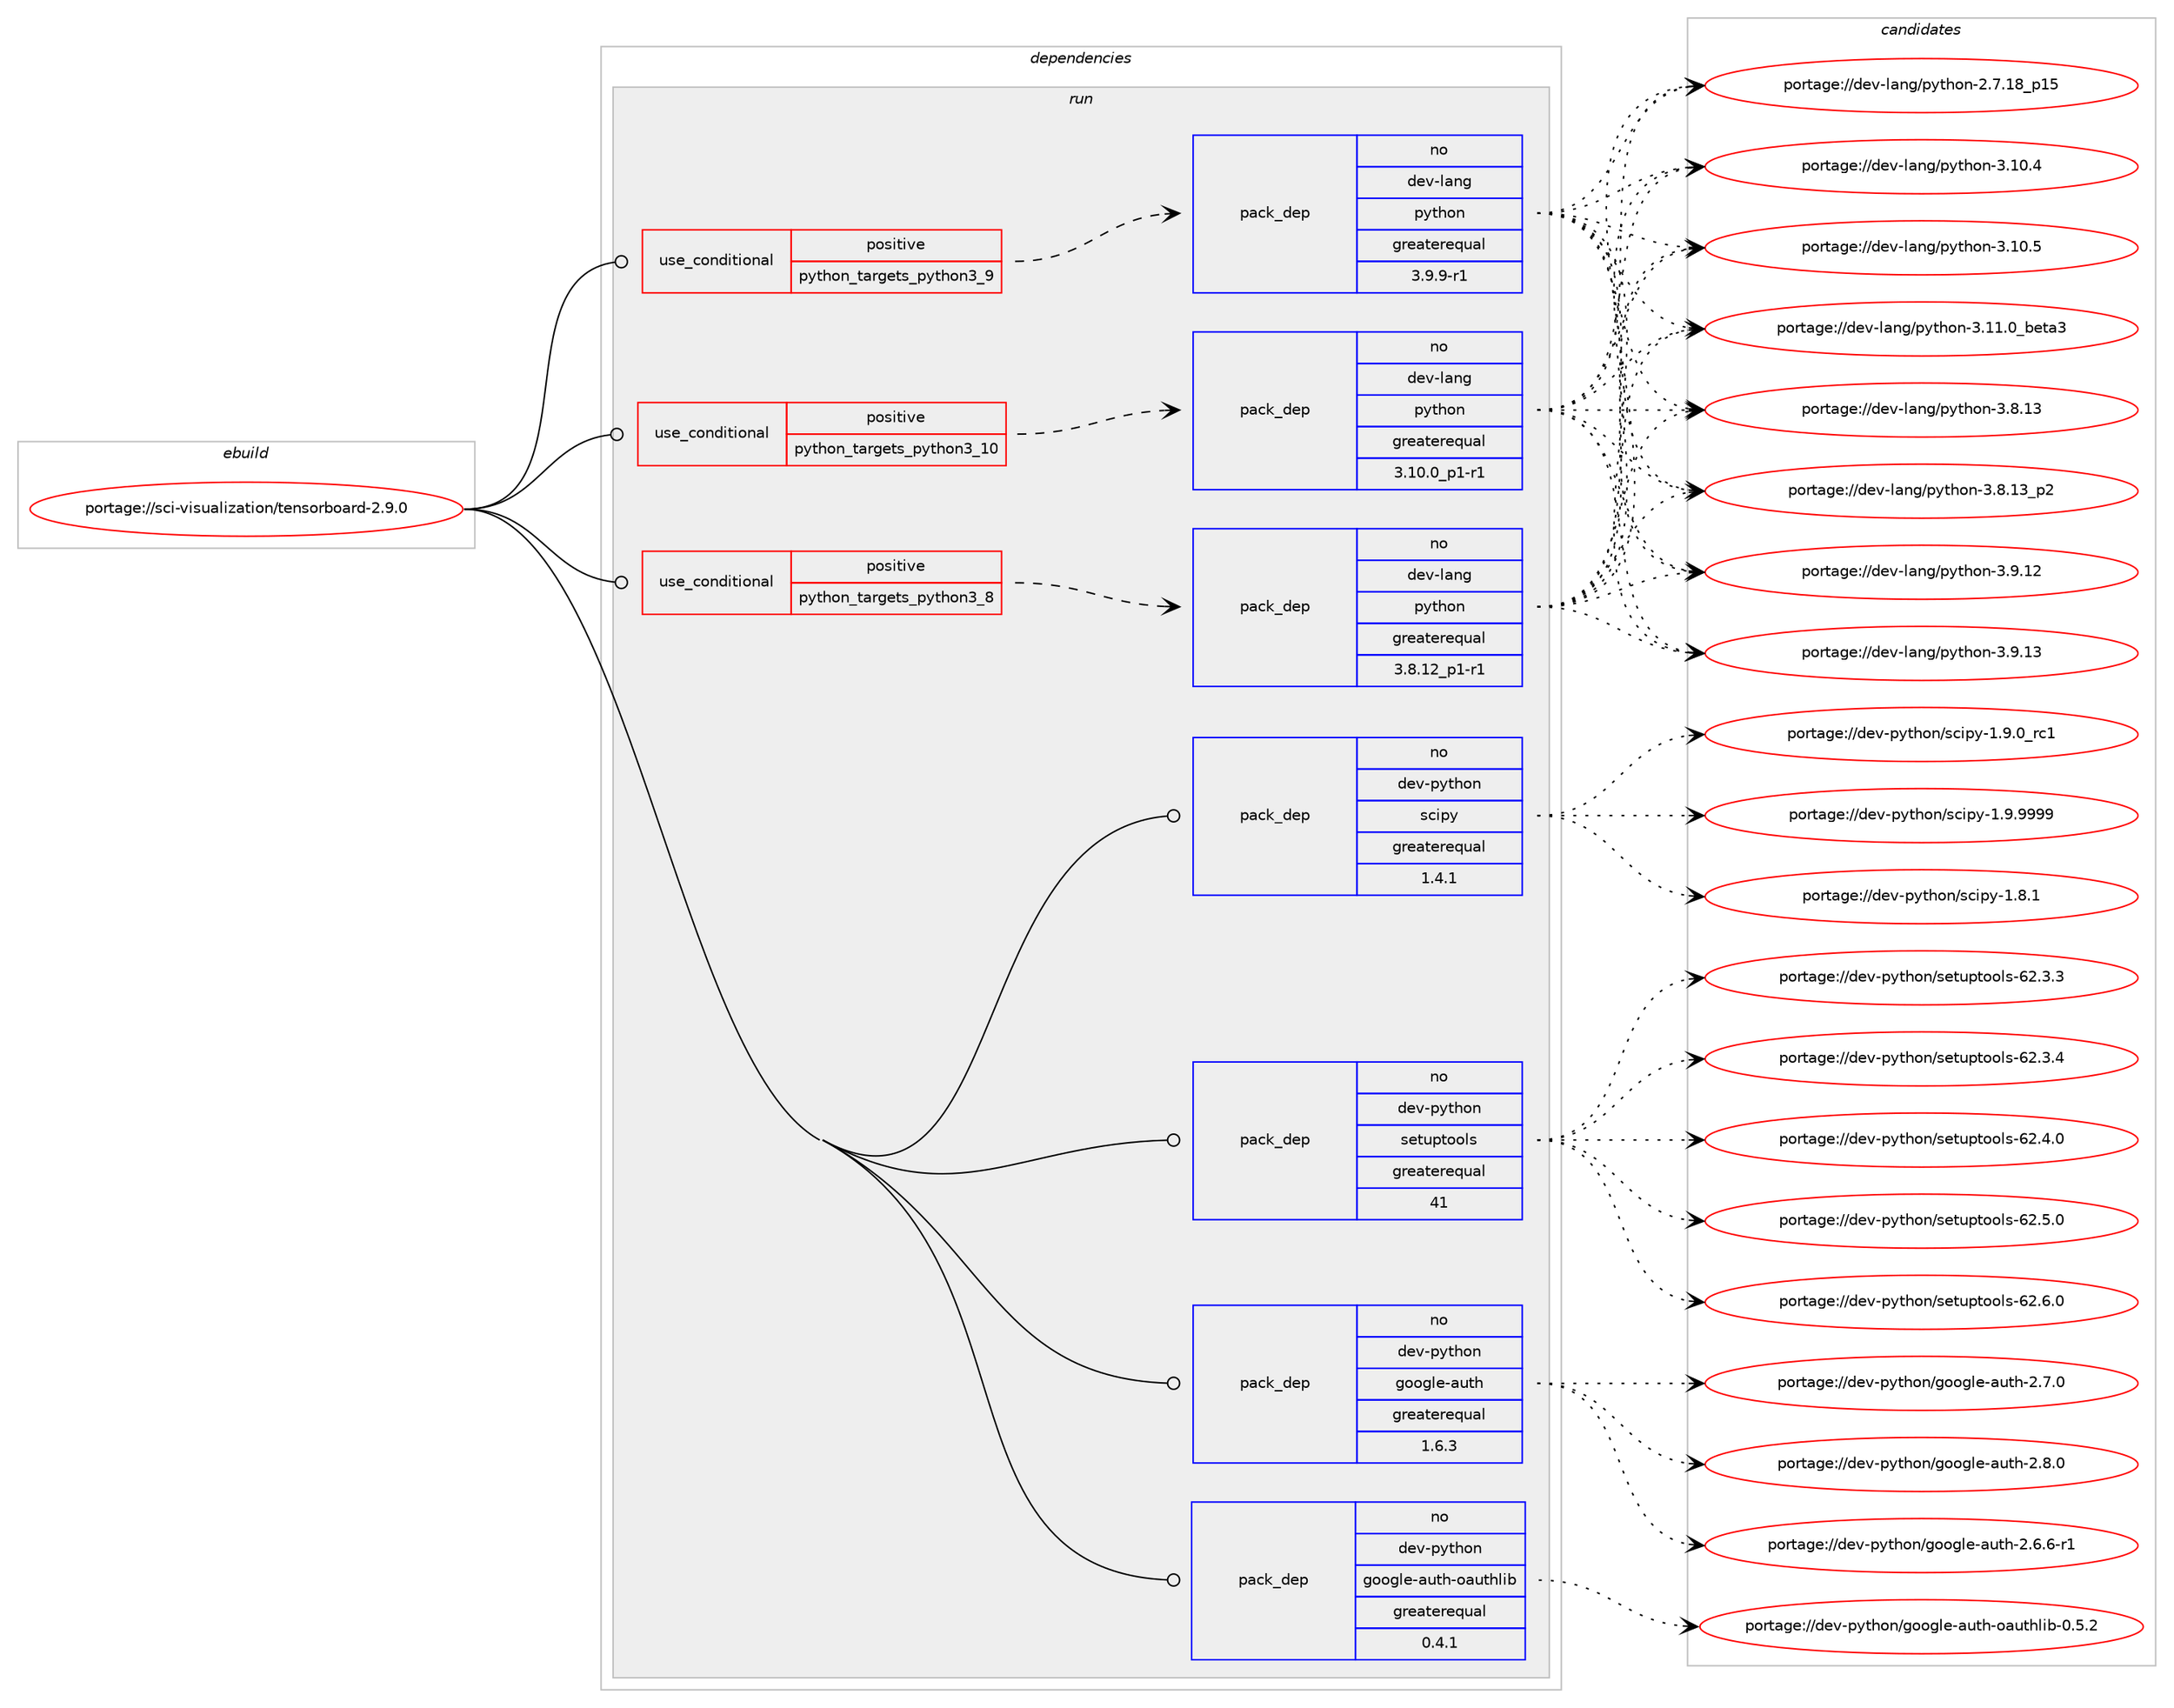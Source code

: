 digraph prolog {

# *************
# Graph options
# *************

newrank=true;
concentrate=true;
compound=true;
graph [rankdir=LR,fontname=Helvetica,fontsize=10,ranksep=1.5];#, ranksep=2.5, nodesep=0.2];
edge  [arrowhead=vee];
node  [fontname=Helvetica,fontsize=10];

# **********
# The ebuild
# **********

subgraph cluster_leftcol {
color=gray;
label=<<i>ebuild</i>>;
id [label="portage://sci-visualization/tensorboard-2.9.0", color=red, width=4, href="../sci-visualization/tensorboard-2.9.0.svg"];
}

# ****************
# The dependencies
# ****************

subgraph cluster_midcol {
color=gray;
label=<<i>dependencies</i>>;
subgraph cluster_compile {
fillcolor="#eeeeee";
style=filled;
label=<<i>compile</i>>;
}
subgraph cluster_compileandrun {
fillcolor="#eeeeee";
style=filled;
label=<<i>compile and run</i>>;
}
subgraph cluster_run {
fillcolor="#eeeeee";
style=filled;
label=<<i>run</i>>;
subgraph cond2514 {
dependency3631 [label=<<TABLE BORDER="0" CELLBORDER="1" CELLSPACING="0" CELLPADDING="4"><TR><TD ROWSPAN="3" CELLPADDING="10">use_conditional</TD></TR><TR><TD>positive</TD></TR><TR><TD>python_targets_python3_10</TD></TR></TABLE>>, shape=none, color=red];
subgraph pack1099 {
dependency3632 [label=<<TABLE BORDER="0" CELLBORDER="1" CELLSPACING="0" CELLPADDING="4" WIDTH="220"><TR><TD ROWSPAN="6" CELLPADDING="30">pack_dep</TD></TR><TR><TD WIDTH="110">no</TD></TR><TR><TD>dev-lang</TD></TR><TR><TD>python</TD></TR><TR><TD>greaterequal</TD></TR><TR><TD>3.10.0_p1-r1</TD></TR></TABLE>>, shape=none, color=blue];
}
dependency3631:e -> dependency3632:w [weight=20,style="dashed",arrowhead="vee"];
}
id:e -> dependency3631:w [weight=20,style="solid",arrowhead="odot"];
subgraph cond2515 {
dependency3633 [label=<<TABLE BORDER="0" CELLBORDER="1" CELLSPACING="0" CELLPADDING="4"><TR><TD ROWSPAN="3" CELLPADDING="10">use_conditional</TD></TR><TR><TD>positive</TD></TR><TR><TD>python_targets_python3_8</TD></TR></TABLE>>, shape=none, color=red];
subgraph pack1100 {
dependency3634 [label=<<TABLE BORDER="0" CELLBORDER="1" CELLSPACING="0" CELLPADDING="4" WIDTH="220"><TR><TD ROWSPAN="6" CELLPADDING="30">pack_dep</TD></TR><TR><TD WIDTH="110">no</TD></TR><TR><TD>dev-lang</TD></TR><TR><TD>python</TD></TR><TR><TD>greaterequal</TD></TR><TR><TD>3.8.12_p1-r1</TD></TR></TABLE>>, shape=none, color=blue];
}
dependency3633:e -> dependency3634:w [weight=20,style="dashed",arrowhead="vee"];
}
id:e -> dependency3633:w [weight=20,style="solid",arrowhead="odot"];
subgraph cond2516 {
dependency3635 [label=<<TABLE BORDER="0" CELLBORDER="1" CELLSPACING="0" CELLPADDING="4"><TR><TD ROWSPAN="3" CELLPADDING="10">use_conditional</TD></TR><TR><TD>positive</TD></TR><TR><TD>python_targets_python3_9</TD></TR></TABLE>>, shape=none, color=red];
subgraph pack1101 {
dependency3636 [label=<<TABLE BORDER="0" CELLBORDER="1" CELLSPACING="0" CELLPADDING="4" WIDTH="220"><TR><TD ROWSPAN="6" CELLPADDING="30">pack_dep</TD></TR><TR><TD WIDTH="110">no</TD></TR><TR><TD>dev-lang</TD></TR><TR><TD>python</TD></TR><TR><TD>greaterequal</TD></TR><TR><TD>3.9.9-r1</TD></TR></TABLE>>, shape=none, color=blue];
}
dependency3635:e -> dependency3636:w [weight=20,style="dashed",arrowhead="vee"];
}
id:e -> dependency3635:w [weight=20,style="solid",arrowhead="odot"];
# *** BEGIN UNKNOWN DEPENDENCY TYPE (TODO) ***
# id -> package_dependency(portage://sci-visualization/tensorboard-2.9.0,run,no,dev-python,bleach,none,[,,],[],[use(optenable(python_targets_python3_8),negative),use(optenable(python_targets_python3_9),negative),use(optenable(python_targets_python3_10),negative)])
# *** END UNKNOWN DEPENDENCY TYPE (TODO) ***

subgraph pack1102 {
dependency3637 [label=<<TABLE BORDER="0" CELLBORDER="1" CELLSPACING="0" CELLPADDING="4" WIDTH="220"><TR><TD ROWSPAN="6" CELLPADDING="30">pack_dep</TD></TR><TR><TD WIDTH="110">no</TD></TR><TR><TD>dev-python</TD></TR><TR><TD>google-auth</TD></TR><TR><TD>greaterequal</TD></TR><TR><TD>1.6.3</TD></TR></TABLE>>, shape=none, color=blue];
}
id:e -> dependency3637:w [weight=20,style="solid",arrowhead="odot"];
subgraph pack1103 {
dependency3638 [label=<<TABLE BORDER="0" CELLBORDER="1" CELLSPACING="0" CELLPADDING="4" WIDTH="220"><TR><TD ROWSPAN="6" CELLPADDING="30">pack_dep</TD></TR><TR><TD WIDTH="110">no</TD></TR><TR><TD>dev-python</TD></TR><TR><TD>google-auth-oauthlib</TD></TR><TR><TD>greaterequal</TD></TR><TR><TD>0.4.1</TD></TR></TABLE>>, shape=none, color=blue];
}
id:e -> dependency3638:w [weight=20,style="solid",arrowhead="odot"];
# *** BEGIN UNKNOWN DEPENDENCY TYPE (TODO) ***
# id -> package_dependency(portage://sci-visualization/tensorboard-2.9.0,run,no,dev-python,grpcio,none,[,,],[],[use(optenable(python_targets_python3_8),negative),use(optenable(python_targets_python3_9),negative),use(optenable(python_targets_python3_10),negative)])
# *** END UNKNOWN DEPENDENCY TYPE (TODO) ***

# *** BEGIN UNKNOWN DEPENDENCY TYPE (TODO) ***
# id -> package_dependency(portage://sci-visualization/tensorboard-2.9.0,run,no,dev-python,html5lib,none,[,,],[],[use(optenable(python_targets_python3_8),negative),use(optenable(python_targets_python3_9),negative),use(optenable(python_targets_python3_10),negative)])
# *** END UNKNOWN DEPENDENCY TYPE (TODO) ***

# *** BEGIN UNKNOWN DEPENDENCY TYPE (TODO) ***
# id -> package_dependency(portage://sci-visualization/tensorboard-2.9.0,run,no,dev-python,markdown,none,[,,],[],[use(optenable(python_targets_python3_8),negative),use(optenable(python_targets_python3_9),negative),use(optenable(python_targets_python3_10),negative)])
# *** END UNKNOWN DEPENDENCY TYPE (TODO) ***

# *** BEGIN UNKNOWN DEPENDENCY TYPE (TODO) ***
# id -> package_dependency(portage://sci-visualization/tensorboard-2.9.0,run,no,dev-python,numpy,none,[,,],[],[use(optenable(python_targets_python3_8),negative),use(optenable(python_targets_python3_9),negative),use(optenable(python_targets_python3_10),negative)])
# *** END UNKNOWN DEPENDENCY TYPE (TODO) ***

# *** BEGIN UNKNOWN DEPENDENCY TYPE (TODO) ***
# id -> package_dependency(portage://sci-visualization/tensorboard-2.9.0,run,no,dev-python,protobuf-python,none,[,,],[],[use(optenable(python_targets_python3_8),negative),use(optenable(python_targets_python3_9),negative),use(optenable(python_targets_python3_10),negative)])
# *** END UNKNOWN DEPENDENCY TYPE (TODO) ***

subgraph pack1104 {
dependency3639 [label=<<TABLE BORDER="0" CELLBORDER="1" CELLSPACING="0" CELLPADDING="4" WIDTH="220"><TR><TD ROWSPAN="6" CELLPADDING="30">pack_dep</TD></TR><TR><TD WIDTH="110">no</TD></TR><TR><TD>dev-python</TD></TR><TR><TD>scipy</TD></TR><TR><TD>greaterequal</TD></TR><TR><TD>1.4.1</TD></TR></TABLE>>, shape=none, color=blue];
}
id:e -> dependency3639:w [weight=20,style="solid",arrowhead="odot"];
subgraph pack1105 {
dependency3640 [label=<<TABLE BORDER="0" CELLBORDER="1" CELLSPACING="0" CELLPADDING="4" WIDTH="220"><TR><TD ROWSPAN="6" CELLPADDING="30">pack_dep</TD></TR><TR><TD WIDTH="110">no</TD></TR><TR><TD>dev-python</TD></TR><TR><TD>setuptools</TD></TR><TR><TD>greaterequal</TD></TR><TR><TD>41</TD></TR></TABLE>>, shape=none, color=blue];
}
id:e -> dependency3640:w [weight=20,style="solid",arrowhead="odot"];
# *** BEGIN UNKNOWN DEPENDENCY TYPE (TODO) ***
# id -> package_dependency(portage://sci-visualization/tensorboard-2.9.0,run,no,dev-python,six,none,[,,],[],[use(optenable(python_targets_python3_8),negative),use(optenable(python_targets_python3_9),negative),use(optenable(python_targets_python3_10),negative)])
# *** END UNKNOWN DEPENDENCY TYPE (TODO) ***

# *** BEGIN UNKNOWN DEPENDENCY TYPE (TODO) ***
# id -> package_dependency(portage://sci-visualization/tensorboard-2.9.0,run,no,dev-python,werkzeug,none,[,,],[],[use(optenable(python_targets_python3_8),negative),use(optenable(python_targets_python3_9),negative),use(optenable(python_targets_python3_10),negative)])
# *** END UNKNOWN DEPENDENCY TYPE (TODO) ***

# *** BEGIN UNKNOWN DEPENDENCY TYPE (TODO) ***
# id -> package_dependency(portage://sci-visualization/tensorboard-2.9.0,run,no,dev-python,wheel,none,[,,],[],[use(optenable(python_targets_python3_8),negative),use(optenable(python_targets_python3_9),negative),use(optenable(python_targets_python3_10),negative)])
# *** END UNKNOWN DEPENDENCY TYPE (TODO) ***

}
}

# **************
# The candidates
# **************

subgraph cluster_choices {
rank=same;
color=gray;
label=<<i>candidates</i>>;

subgraph choice1099 {
color=black;
nodesep=1;
choice10010111845108971101034711212111610411111045504655464956951124953 [label="portage://dev-lang/python-2.7.18_p15", color=red, width=4,href="../dev-lang/python-2.7.18_p15.svg"];
choice10010111845108971101034711212111610411111045514649484652 [label="portage://dev-lang/python-3.10.4", color=red, width=4,href="../dev-lang/python-3.10.4.svg"];
choice10010111845108971101034711212111610411111045514649484653 [label="portage://dev-lang/python-3.10.5", color=red, width=4,href="../dev-lang/python-3.10.5.svg"];
choice1001011184510897110103471121211161041111104551464949464895981011169751 [label="portage://dev-lang/python-3.11.0_beta3", color=red, width=4,href="../dev-lang/python-3.11.0_beta3.svg"];
choice10010111845108971101034711212111610411111045514656464951 [label="portage://dev-lang/python-3.8.13", color=red, width=4,href="../dev-lang/python-3.8.13.svg"];
choice100101118451089711010347112121116104111110455146564649519511250 [label="portage://dev-lang/python-3.8.13_p2", color=red, width=4,href="../dev-lang/python-3.8.13_p2.svg"];
choice10010111845108971101034711212111610411111045514657464950 [label="portage://dev-lang/python-3.9.12", color=red, width=4,href="../dev-lang/python-3.9.12.svg"];
choice10010111845108971101034711212111610411111045514657464951 [label="portage://dev-lang/python-3.9.13", color=red, width=4,href="../dev-lang/python-3.9.13.svg"];
dependency3632:e -> choice10010111845108971101034711212111610411111045504655464956951124953:w [style=dotted,weight="100"];
dependency3632:e -> choice10010111845108971101034711212111610411111045514649484652:w [style=dotted,weight="100"];
dependency3632:e -> choice10010111845108971101034711212111610411111045514649484653:w [style=dotted,weight="100"];
dependency3632:e -> choice1001011184510897110103471121211161041111104551464949464895981011169751:w [style=dotted,weight="100"];
dependency3632:e -> choice10010111845108971101034711212111610411111045514656464951:w [style=dotted,weight="100"];
dependency3632:e -> choice100101118451089711010347112121116104111110455146564649519511250:w [style=dotted,weight="100"];
dependency3632:e -> choice10010111845108971101034711212111610411111045514657464950:w [style=dotted,weight="100"];
dependency3632:e -> choice10010111845108971101034711212111610411111045514657464951:w [style=dotted,weight="100"];
}
subgraph choice1100 {
color=black;
nodesep=1;
choice10010111845108971101034711212111610411111045504655464956951124953 [label="portage://dev-lang/python-2.7.18_p15", color=red, width=4,href="../dev-lang/python-2.7.18_p15.svg"];
choice10010111845108971101034711212111610411111045514649484652 [label="portage://dev-lang/python-3.10.4", color=red, width=4,href="../dev-lang/python-3.10.4.svg"];
choice10010111845108971101034711212111610411111045514649484653 [label="portage://dev-lang/python-3.10.5", color=red, width=4,href="../dev-lang/python-3.10.5.svg"];
choice1001011184510897110103471121211161041111104551464949464895981011169751 [label="portage://dev-lang/python-3.11.0_beta3", color=red, width=4,href="../dev-lang/python-3.11.0_beta3.svg"];
choice10010111845108971101034711212111610411111045514656464951 [label="portage://dev-lang/python-3.8.13", color=red, width=4,href="../dev-lang/python-3.8.13.svg"];
choice100101118451089711010347112121116104111110455146564649519511250 [label="portage://dev-lang/python-3.8.13_p2", color=red, width=4,href="../dev-lang/python-3.8.13_p2.svg"];
choice10010111845108971101034711212111610411111045514657464950 [label="portage://dev-lang/python-3.9.12", color=red, width=4,href="../dev-lang/python-3.9.12.svg"];
choice10010111845108971101034711212111610411111045514657464951 [label="portage://dev-lang/python-3.9.13", color=red, width=4,href="../dev-lang/python-3.9.13.svg"];
dependency3634:e -> choice10010111845108971101034711212111610411111045504655464956951124953:w [style=dotted,weight="100"];
dependency3634:e -> choice10010111845108971101034711212111610411111045514649484652:w [style=dotted,weight="100"];
dependency3634:e -> choice10010111845108971101034711212111610411111045514649484653:w [style=dotted,weight="100"];
dependency3634:e -> choice1001011184510897110103471121211161041111104551464949464895981011169751:w [style=dotted,weight="100"];
dependency3634:e -> choice10010111845108971101034711212111610411111045514656464951:w [style=dotted,weight="100"];
dependency3634:e -> choice100101118451089711010347112121116104111110455146564649519511250:w [style=dotted,weight="100"];
dependency3634:e -> choice10010111845108971101034711212111610411111045514657464950:w [style=dotted,weight="100"];
dependency3634:e -> choice10010111845108971101034711212111610411111045514657464951:w [style=dotted,weight="100"];
}
subgraph choice1101 {
color=black;
nodesep=1;
choice10010111845108971101034711212111610411111045504655464956951124953 [label="portage://dev-lang/python-2.7.18_p15", color=red, width=4,href="../dev-lang/python-2.7.18_p15.svg"];
choice10010111845108971101034711212111610411111045514649484652 [label="portage://dev-lang/python-3.10.4", color=red, width=4,href="../dev-lang/python-3.10.4.svg"];
choice10010111845108971101034711212111610411111045514649484653 [label="portage://dev-lang/python-3.10.5", color=red, width=4,href="../dev-lang/python-3.10.5.svg"];
choice1001011184510897110103471121211161041111104551464949464895981011169751 [label="portage://dev-lang/python-3.11.0_beta3", color=red, width=4,href="../dev-lang/python-3.11.0_beta3.svg"];
choice10010111845108971101034711212111610411111045514656464951 [label="portage://dev-lang/python-3.8.13", color=red, width=4,href="../dev-lang/python-3.8.13.svg"];
choice100101118451089711010347112121116104111110455146564649519511250 [label="portage://dev-lang/python-3.8.13_p2", color=red, width=4,href="../dev-lang/python-3.8.13_p2.svg"];
choice10010111845108971101034711212111610411111045514657464950 [label="portage://dev-lang/python-3.9.12", color=red, width=4,href="../dev-lang/python-3.9.12.svg"];
choice10010111845108971101034711212111610411111045514657464951 [label="portage://dev-lang/python-3.9.13", color=red, width=4,href="../dev-lang/python-3.9.13.svg"];
dependency3636:e -> choice10010111845108971101034711212111610411111045504655464956951124953:w [style=dotted,weight="100"];
dependency3636:e -> choice10010111845108971101034711212111610411111045514649484652:w [style=dotted,weight="100"];
dependency3636:e -> choice10010111845108971101034711212111610411111045514649484653:w [style=dotted,weight="100"];
dependency3636:e -> choice1001011184510897110103471121211161041111104551464949464895981011169751:w [style=dotted,weight="100"];
dependency3636:e -> choice10010111845108971101034711212111610411111045514656464951:w [style=dotted,weight="100"];
dependency3636:e -> choice100101118451089711010347112121116104111110455146564649519511250:w [style=dotted,weight="100"];
dependency3636:e -> choice10010111845108971101034711212111610411111045514657464950:w [style=dotted,weight="100"];
dependency3636:e -> choice10010111845108971101034711212111610411111045514657464951:w [style=dotted,weight="100"];
}
subgraph choice1102 {
color=black;
nodesep=1;
choice100101118451121211161041111104710311111110310810145971171161044550465446544511449 [label="portage://dev-python/google-auth-2.6.6-r1", color=red, width=4,href="../dev-python/google-auth-2.6.6-r1.svg"];
choice10010111845112121116104111110471031111111031081014597117116104455046554648 [label="portage://dev-python/google-auth-2.7.0", color=red, width=4,href="../dev-python/google-auth-2.7.0.svg"];
choice10010111845112121116104111110471031111111031081014597117116104455046564648 [label="portage://dev-python/google-auth-2.8.0", color=red, width=4,href="../dev-python/google-auth-2.8.0.svg"];
dependency3637:e -> choice100101118451121211161041111104710311111110310810145971171161044550465446544511449:w [style=dotted,weight="100"];
dependency3637:e -> choice10010111845112121116104111110471031111111031081014597117116104455046554648:w [style=dotted,weight="100"];
dependency3637:e -> choice10010111845112121116104111110471031111111031081014597117116104455046564648:w [style=dotted,weight="100"];
}
subgraph choice1103 {
color=black;
nodesep=1;
choice10010111845112121116104111110471031111111031081014597117116104451119711711610410810598454846534650 [label="portage://dev-python/google-auth-oauthlib-0.5.2", color=red, width=4,href="../dev-python/google-auth-oauthlib-0.5.2.svg"];
dependency3638:e -> choice10010111845112121116104111110471031111111031081014597117116104451119711711610410810598454846534650:w [style=dotted,weight="100"];
}
subgraph choice1104 {
color=black;
nodesep=1;
choice100101118451121211161041111104711599105112121454946564649 [label="portage://dev-python/scipy-1.8.1", color=red, width=4,href="../dev-python/scipy-1.8.1.svg"];
choice100101118451121211161041111104711599105112121454946574648951149949 [label="portage://dev-python/scipy-1.9.0_rc1", color=red, width=4,href="../dev-python/scipy-1.9.0_rc1.svg"];
choice100101118451121211161041111104711599105112121454946574657575757 [label="portage://dev-python/scipy-1.9.9999", color=red, width=4,href="../dev-python/scipy-1.9.9999.svg"];
dependency3639:e -> choice100101118451121211161041111104711599105112121454946564649:w [style=dotted,weight="100"];
dependency3639:e -> choice100101118451121211161041111104711599105112121454946574648951149949:w [style=dotted,weight="100"];
dependency3639:e -> choice100101118451121211161041111104711599105112121454946574657575757:w [style=dotted,weight="100"];
}
subgraph choice1105 {
color=black;
nodesep=1;
choice100101118451121211161041111104711510111611711211611111110811545545046514651 [label="portage://dev-python/setuptools-62.3.3", color=red, width=4,href="../dev-python/setuptools-62.3.3.svg"];
choice100101118451121211161041111104711510111611711211611111110811545545046514652 [label="portage://dev-python/setuptools-62.3.4", color=red, width=4,href="../dev-python/setuptools-62.3.4.svg"];
choice100101118451121211161041111104711510111611711211611111110811545545046524648 [label="portage://dev-python/setuptools-62.4.0", color=red, width=4,href="../dev-python/setuptools-62.4.0.svg"];
choice100101118451121211161041111104711510111611711211611111110811545545046534648 [label="portage://dev-python/setuptools-62.5.0", color=red, width=4,href="../dev-python/setuptools-62.5.0.svg"];
choice100101118451121211161041111104711510111611711211611111110811545545046544648 [label="portage://dev-python/setuptools-62.6.0", color=red, width=4,href="../dev-python/setuptools-62.6.0.svg"];
dependency3640:e -> choice100101118451121211161041111104711510111611711211611111110811545545046514651:w [style=dotted,weight="100"];
dependency3640:e -> choice100101118451121211161041111104711510111611711211611111110811545545046514652:w [style=dotted,weight="100"];
dependency3640:e -> choice100101118451121211161041111104711510111611711211611111110811545545046524648:w [style=dotted,weight="100"];
dependency3640:e -> choice100101118451121211161041111104711510111611711211611111110811545545046534648:w [style=dotted,weight="100"];
dependency3640:e -> choice100101118451121211161041111104711510111611711211611111110811545545046544648:w [style=dotted,weight="100"];
}
}

}
